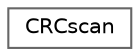 digraph "Graphical Class Hierarchy"
{
 // LATEX_PDF_SIZE
  bgcolor="transparent";
  edge [fontname=Helvetica,fontsize=10,labelfontname=Helvetica,labelfontsize=10];
  node [fontname=Helvetica,fontsize=10,shape=box,height=0.2,width=0.4];
  rankdir="LR";
  Node0 [id="Node000000",label="CRCscan",height=0.2,width=0.4,color="grey40", fillcolor="white", style="filled",URL="$struct_c_r_cscan.html",tooltip=" "];
}
